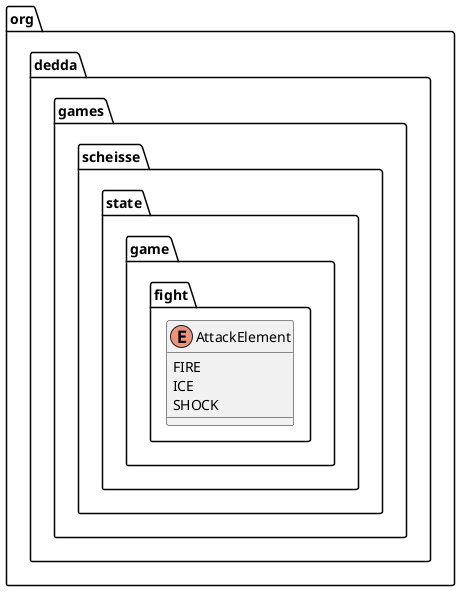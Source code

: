 @startuml
enum org.dedda.games.scheisse.state.game.fight.AttackElement{
    FIRE
    ICE
    SHOCK
}
@enduml